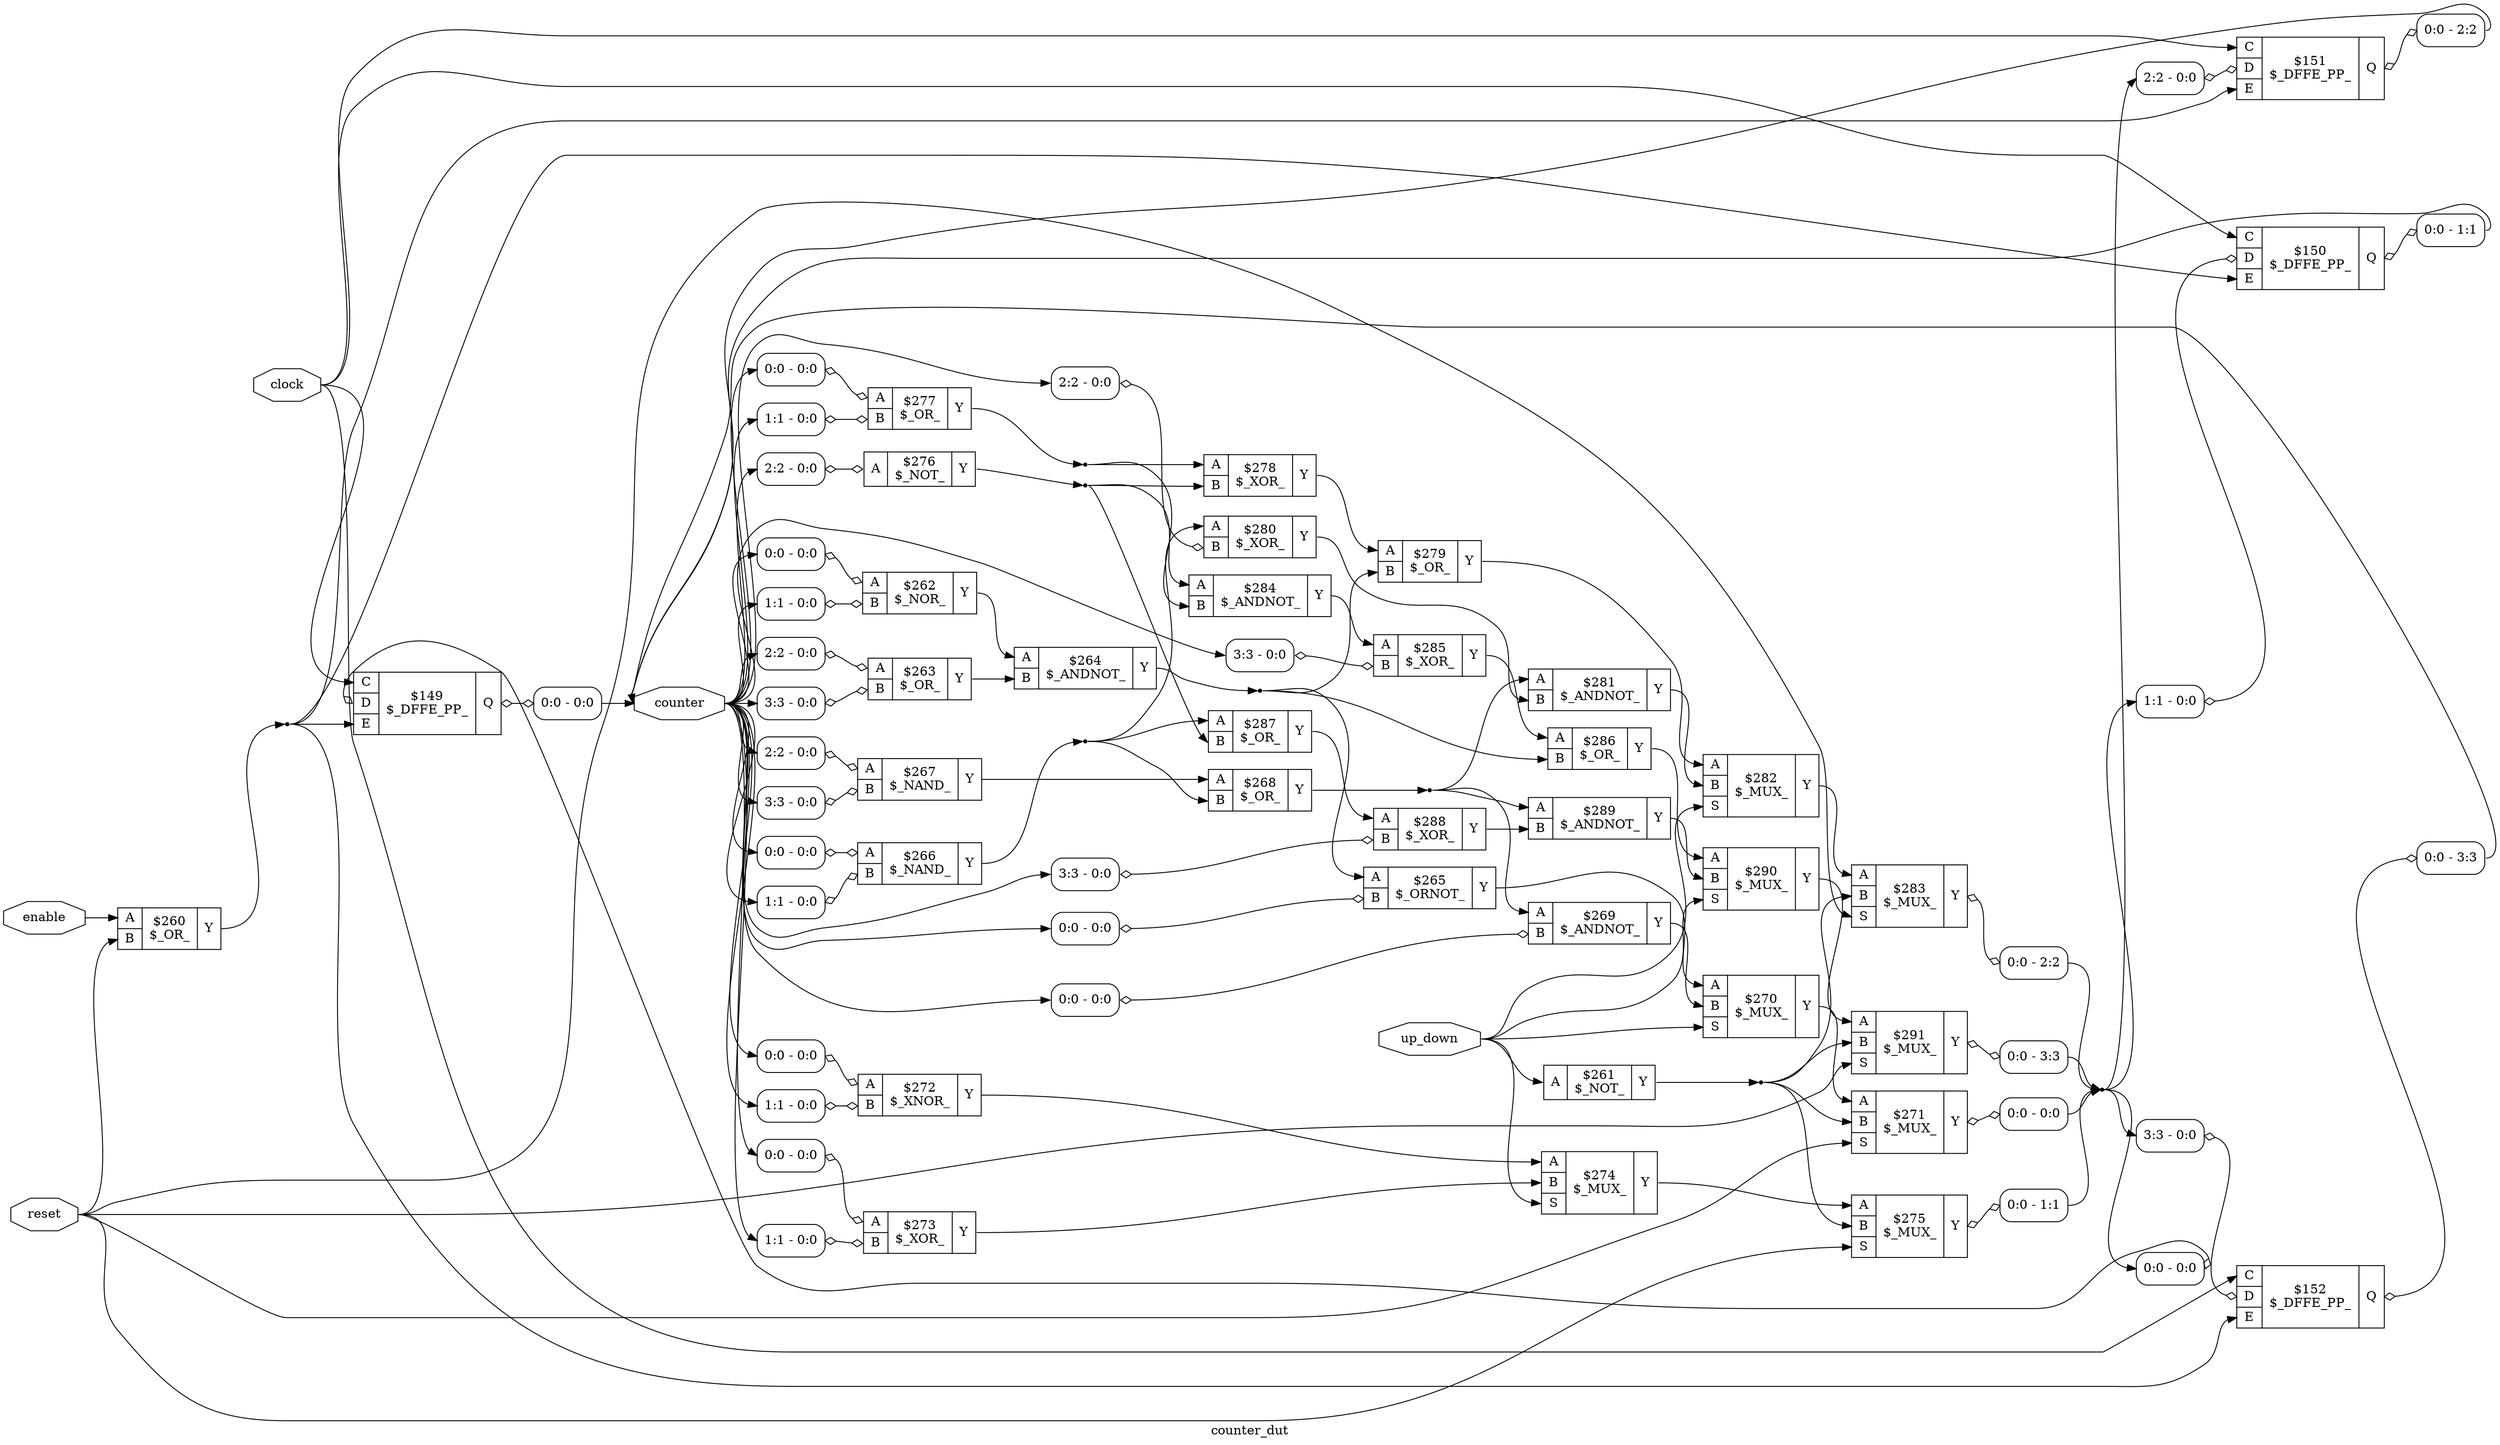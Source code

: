 digraph "counter_dut" {
label="counter_dut";
rankdir="LR";
remincross=true;
n30 [ shape=octagon, label="clock", color="black", fontcolor="black"];
n31 [ shape=octagon, label="counter", color="black", fontcolor="black"];
n32 [ shape=octagon, label="enable", color="black", fontcolor="black"];
n33 [ shape=octagon, label="reset", color="black", fontcolor="black"];
n34 [ shape=octagon, label="up_down", color="black", fontcolor="black"];
c38 [ shape=record, label="{{<p35> A|<p36> B}|$260\n$_OR_|{<p37> Y}}",  ];
c39 [ shape=record, label="{{<p35> A}|$261\n$_NOT_|{<p37> Y}}",  ];
c40 [ shape=record, label="{{<p35> A|<p36> B}|$262\n$_NOR_|{<p37> Y}}",  ];
x0 [ shape=record, style=rounded, label="<s0> 0:0 - 0:0 ", color="black", fontcolor="black" ];
x0:e -> c40:p35:w [arrowhead=odiamond, arrowtail=odiamond, dir=both, color="black", fontcolor="black", label=""];
x1 [ shape=record, style=rounded, label="<s0> 1:1 - 0:0 ", color="black", fontcolor="black" ];
x1:e -> c40:p36:w [arrowhead=odiamond, arrowtail=odiamond, dir=both, color="black", fontcolor="black", label=""];
c41 [ shape=record, label="{{<p35> A|<p36> B}|$263\n$_OR_|{<p37> Y}}",  ];
x2 [ shape=record, style=rounded, label="<s0> 2:2 - 0:0 ", color="black", fontcolor="black" ];
x2:e -> c41:p35:w [arrowhead=odiamond, arrowtail=odiamond, dir=both, color="black", fontcolor="black", label=""];
x3 [ shape=record, style=rounded, label="<s0> 3:3 - 0:0 ", color="black", fontcolor="black" ];
x3:e -> c41:p36:w [arrowhead=odiamond, arrowtail=odiamond, dir=both, color="black", fontcolor="black", label=""];
c42 [ shape=record, label="{{<p35> A|<p36> B}|$264\n$_ANDNOT_|{<p37> Y}}",  ];
c43 [ shape=record, label="{{<p35> A|<p36> B}|$265\n$_ORNOT_|{<p37> Y}}",  ];
x4 [ shape=record, style=rounded, label="<s0> 0:0 - 0:0 ", color="black", fontcolor="black" ];
x4:e -> c43:p36:w [arrowhead=odiamond, arrowtail=odiamond, dir=both, color="black", fontcolor="black", label=""];
c44 [ shape=record, label="{{<p35> A|<p36> B}|$266\n$_NAND_|{<p37> Y}}",  ];
x5 [ shape=record, style=rounded, label="<s0> 0:0 - 0:0 ", color="black", fontcolor="black" ];
x5:e -> c44:p35:w [arrowhead=odiamond, arrowtail=odiamond, dir=both, color="black", fontcolor="black", label=""];
x6 [ shape=record, style=rounded, label="<s0> 1:1 - 0:0 ", color="black", fontcolor="black" ];
x6:e -> c44:p36:w [arrowhead=odiamond, arrowtail=odiamond, dir=both, color="black", fontcolor="black", label=""];
c45 [ shape=record, label="{{<p35> A|<p36> B}|$267\n$_NAND_|{<p37> Y}}",  ];
x7 [ shape=record, style=rounded, label="<s0> 2:2 - 0:0 ", color="black", fontcolor="black" ];
x7:e -> c45:p35:w [arrowhead=odiamond, arrowtail=odiamond, dir=both, color="black", fontcolor="black", label=""];
x8 [ shape=record, style=rounded, label="<s0> 3:3 - 0:0 ", color="black", fontcolor="black" ];
x8:e -> c45:p36:w [arrowhead=odiamond, arrowtail=odiamond, dir=both, color="black", fontcolor="black", label=""];
c46 [ shape=record, label="{{<p35> A|<p36> B}|$268\n$_OR_|{<p37> Y}}",  ];
c47 [ shape=record, label="{{<p35> A|<p36> B}|$269\n$_ANDNOT_|{<p37> Y}}",  ];
x9 [ shape=record, style=rounded, label="<s0> 0:0 - 0:0 ", color="black", fontcolor="black" ];
x9:e -> c47:p36:w [arrowhead=odiamond, arrowtail=odiamond, dir=both, color="black", fontcolor="black", label=""];
c49 [ shape=record, label="{{<p35> A|<p36> B|<p48> S}|$270\n$_MUX_|{<p37> Y}}",  ];
c50 [ shape=record, label="{{<p35> A|<p36> B|<p48> S}|$271\n$_MUX_|{<p37> Y}}",  ];
x10 [ shape=record, style=rounded, label="<s0> 0:0 - 0:0 ", color="black", fontcolor="black" ];
c50:p37:e -> x10:w [arrowhead=odiamond, arrowtail=odiamond, dir=both, color="black", fontcolor="black", label=""];
c51 [ shape=record, label="{{<p35> A|<p36> B}|$272\n$_XNOR_|{<p37> Y}}",  ];
x11 [ shape=record, style=rounded, label="<s0> 0:0 - 0:0 ", color="black", fontcolor="black" ];
x11:e -> c51:p35:w [arrowhead=odiamond, arrowtail=odiamond, dir=both, color="black", fontcolor="black", label=""];
x12 [ shape=record, style=rounded, label="<s0> 1:1 - 0:0 ", color="black", fontcolor="black" ];
x12:e -> c51:p36:w [arrowhead=odiamond, arrowtail=odiamond, dir=both, color="black", fontcolor="black", label=""];
c52 [ shape=record, label="{{<p35> A|<p36> B}|$273\n$_XOR_|{<p37> Y}}",  ];
x13 [ shape=record, style=rounded, label="<s0> 0:0 - 0:0 ", color="black", fontcolor="black" ];
x13:e -> c52:p35:w [arrowhead=odiamond, arrowtail=odiamond, dir=both, color="black", fontcolor="black", label=""];
x14 [ shape=record, style=rounded, label="<s0> 1:1 - 0:0 ", color="black", fontcolor="black" ];
x14:e -> c52:p36:w [arrowhead=odiamond, arrowtail=odiamond, dir=both, color="black", fontcolor="black", label=""];
c53 [ shape=record, label="{{<p35> A|<p36> B|<p48> S}|$274\n$_MUX_|{<p37> Y}}",  ];
c54 [ shape=record, label="{{<p35> A|<p36> B|<p48> S}|$275\n$_MUX_|{<p37> Y}}",  ];
x15 [ shape=record, style=rounded, label="<s0> 0:0 - 1:1 ", color="black", fontcolor="black" ];
c54:p37:e -> x15:w [arrowhead=odiamond, arrowtail=odiamond, dir=both, color="black", fontcolor="black", label=""];
c55 [ shape=record, label="{{<p35> A}|$276\n$_NOT_|{<p37> Y}}",  ];
x16 [ shape=record, style=rounded, label="<s0> 2:2 - 0:0 ", color="black", fontcolor="black" ];
x16:e -> c55:p35:w [arrowhead=odiamond, arrowtail=odiamond, dir=both, color="black", fontcolor="black", label=""];
c56 [ shape=record, label="{{<p35> A|<p36> B}|$277\n$_OR_|{<p37> Y}}",  ];
x17 [ shape=record, style=rounded, label="<s0> 0:0 - 0:0 ", color="black", fontcolor="black" ];
x17:e -> c56:p35:w [arrowhead=odiamond, arrowtail=odiamond, dir=both, color="black", fontcolor="black", label=""];
x18 [ shape=record, style=rounded, label="<s0> 1:1 - 0:0 ", color="black", fontcolor="black" ];
x18:e -> c56:p36:w [arrowhead=odiamond, arrowtail=odiamond, dir=both, color="black", fontcolor="black", label=""];
c57 [ shape=record, label="{{<p35> A|<p36> B}|$278\n$_XOR_|{<p37> Y}}",  ];
c58 [ shape=record, label="{{<p35> A|<p36> B}|$279\n$_OR_|{<p37> Y}}",  ];
c59 [ shape=record, label="{{<p35> A|<p36> B}|$280\n$_XOR_|{<p37> Y}}",  ];
x19 [ shape=record, style=rounded, label="<s0> 2:2 - 0:0 ", color="black", fontcolor="black" ];
x19:e -> c59:p36:w [arrowhead=odiamond, arrowtail=odiamond, dir=both, color="black", fontcolor="black", label=""];
c60 [ shape=record, label="{{<p35> A|<p36> B}|$281\n$_ANDNOT_|{<p37> Y}}",  ];
c61 [ shape=record, label="{{<p35> A|<p36> B|<p48> S}|$282\n$_MUX_|{<p37> Y}}",  ];
c62 [ shape=record, label="{{<p35> A|<p36> B|<p48> S}|$283\n$_MUX_|{<p37> Y}}",  ];
x20 [ shape=record, style=rounded, label="<s0> 0:0 - 2:2 ", color="black", fontcolor="black" ];
c62:p37:e -> x20:w [arrowhead=odiamond, arrowtail=odiamond, dir=both, color="black", fontcolor="black", label=""];
c63 [ shape=record, label="{{<p35> A|<p36> B}|$284\n$_ANDNOT_|{<p37> Y}}",  ];
c64 [ shape=record, label="{{<p35> A|<p36> B}|$285\n$_XOR_|{<p37> Y}}",  ];
x21 [ shape=record, style=rounded, label="<s0> 3:3 - 0:0 ", color="black", fontcolor="black" ];
x21:e -> c64:p36:w [arrowhead=odiamond, arrowtail=odiamond, dir=both, color="black", fontcolor="black", label=""];
c65 [ shape=record, label="{{<p35> A|<p36> B}|$286\n$_OR_|{<p37> Y}}",  ];
c66 [ shape=record, label="{{<p35> A|<p36> B}|$287\n$_OR_|{<p37> Y}}",  ];
c67 [ shape=record, label="{{<p35> A|<p36> B}|$288\n$_XOR_|{<p37> Y}}",  ];
x22 [ shape=record, style=rounded, label="<s0> 3:3 - 0:0 ", color="black", fontcolor="black" ];
x22:e -> c67:p36:w [arrowhead=odiamond, arrowtail=odiamond, dir=both, color="black", fontcolor="black", label=""];
c68 [ shape=record, label="{{<p35> A|<p36> B}|$289\n$_ANDNOT_|{<p37> Y}}",  ];
c69 [ shape=record, label="{{<p35> A|<p36> B|<p48> S}|$290\n$_MUX_|{<p37> Y}}",  ];
c70 [ shape=record, label="{{<p35> A|<p36> B|<p48> S}|$291\n$_MUX_|{<p37> Y}}",  ];
x23 [ shape=record, style=rounded, label="<s0> 0:0 - 3:3 ", color="black", fontcolor="black" ];
c70:p37:e -> x23:w [arrowhead=odiamond, arrowtail=odiamond, dir=both, color="black", fontcolor="black", label=""];
c75 [ shape=record, label="{{<p71> C|<p72> D|<p73> E}|$149\n$_DFFE_PP_|{<p74> Q}}",  ];
x24 [ shape=record, style=rounded, label="<s0> 0:0 - 0:0 ", color="black", fontcolor="black" ];
x24:e -> c75:p72:w [arrowhead=odiamond, arrowtail=odiamond, dir=both, color="black", fontcolor="black", label=""];
x25 [ shape=record, style=rounded, label="<s0> 0:0 - 0:0 ", color="black", fontcolor="black" ];
c75:p74:e -> x25:w [arrowhead=odiamond, arrowtail=odiamond, dir=both, color="black", fontcolor="black", label=""];
c76 [ shape=record, label="{{<p71> C|<p72> D|<p73> E}|$150\n$_DFFE_PP_|{<p74> Q}}",  ];
x26 [ shape=record, style=rounded, label="<s0> 1:1 - 0:0 ", color="black", fontcolor="black" ];
x26:e -> c76:p72:w [arrowhead=odiamond, arrowtail=odiamond, dir=both, color="black", fontcolor="black", label=""];
x27 [ shape=record, style=rounded, label="<s0> 0:0 - 1:1 ", color="black", fontcolor="black" ];
c76:p74:e -> x27:w [arrowhead=odiamond, arrowtail=odiamond, dir=both, color="black", fontcolor="black", label=""];
c77 [ shape=record, label="{{<p71> C|<p72> D|<p73> E}|$151\n$_DFFE_PP_|{<p74> Q}}",  ];
x28 [ shape=record, style=rounded, label="<s0> 2:2 - 0:0 ", color="black", fontcolor="black" ];
x28:e -> c77:p72:w [arrowhead=odiamond, arrowtail=odiamond, dir=both, color="black", fontcolor="black", label=""];
x29 [ shape=record, style=rounded, label="<s0> 0:0 - 2:2 ", color="black", fontcolor="black" ];
c77:p74:e -> x29:w [arrowhead=odiamond, arrowtail=odiamond, dir=both, color="black", fontcolor="black", label=""];
c78 [ shape=record, label="{{<p71> C|<p72> D|<p73> E}|$152\n$_DFFE_PP_|{<p74> Q}}",  ];
x30 [ shape=record, style=rounded, label="<s0> 3:3 - 0:0 ", color="black", fontcolor="black" ];
x30:e -> c78:p72:w [arrowhead=odiamond, arrowtail=odiamond, dir=both, color="black", fontcolor="black", label=""];
x31 [ shape=record, style=rounded, label="<s0> 0:0 - 3:3 ", color="black", fontcolor="black" ];
c78:p74:e -> x31:w [arrowhead=odiamond, arrowtail=odiamond, dir=both, color="black", fontcolor="black", label=""];
n1 [ shape=point ];
x10:s0:e -> n1:w [color="black", fontcolor="black", label=""];
x15:s0:e -> n1:w [color="black", fontcolor="black", label=""];
x20:s0:e -> n1:w [color="black", fontcolor="black", label=""];
x23:s0:e -> n1:w [color="black", fontcolor="black", label=""];
n1:e -> x24:s0:w [color="black", fontcolor="black", label=""];
n1:e -> x26:s0:w [color="black", fontcolor="black", label=""];
n1:e -> x28:s0:w [color="black", fontcolor="black", label=""];
n1:e -> x30:s0:w [color="black", fontcolor="black", label=""];
n10 [ shape=point ];
c46:p37:e -> n10:w [color="black", fontcolor="black", label=""];
n10:e -> c47:p35:w [color="black", fontcolor="black", label=""];
n10:e -> c60:p35:w [color="black", fontcolor="black", label=""];
n10:e -> c68:p35:w [color="black", fontcolor="black", label=""];
c47:p37:e -> c49:p36:w [color="black", fontcolor="black", label=""];
c49:p37:e -> c50:p35:w [color="black", fontcolor="black", label=""];
c51:p37:e -> c53:p35:w [color="black", fontcolor="black", label=""];
c52:p37:e -> c53:p36:w [color="black", fontcolor="black", label=""];
c53:p37:e -> c54:p35:w [color="black", fontcolor="black", label=""];
n16 [ shape=point ];
c55:p37:e -> n16:w [color="black", fontcolor="black", label=""];
n16:e -> c57:p36:w [color="black", fontcolor="black", label=""];
n16:e -> c63:p35:w [color="black", fontcolor="black", label=""];
n16:e -> c66:p36:w [color="black", fontcolor="black", label=""];
n17 [ shape=point ];
c56:p37:e -> n17:w [color="black", fontcolor="black", label=""];
n17:e -> c57:p35:w [color="black", fontcolor="black", label=""];
n17:e -> c63:p36:w [color="black", fontcolor="black", label=""];
c57:p37:e -> c58:p35:w [color="black", fontcolor="black", label=""];
c58:p37:e -> c61:p35:w [color="black", fontcolor="black", label=""];
n2 [ shape=point ];
c38:p37:e -> n2:w [color="black", fontcolor="black", label=""];
n2:e -> c75:p73:w [color="black", fontcolor="black", label=""];
n2:e -> c76:p73:w [color="black", fontcolor="black", label=""];
n2:e -> c77:p73:w [color="black", fontcolor="black", label=""];
n2:e -> c78:p73:w [color="black", fontcolor="black", label=""];
c59:p37:e -> c60:p36:w [color="black", fontcolor="black", label=""];
c60:p37:e -> c61:p36:w [color="black", fontcolor="black", label=""];
c61:p37:e -> c62:p35:w [color="black", fontcolor="black", label=""];
c63:p37:e -> c64:p35:w [color="black", fontcolor="black", label=""];
c64:p37:e -> c65:p35:w [color="black", fontcolor="black", label=""];
c65:p37:e -> c69:p35:w [color="black", fontcolor="black", label=""];
c66:p37:e -> c67:p35:w [color="black", fontcolor="black", label=""];
c67:p37:e -> c68:p36:w [color="black", fontcolor="black", label=""];
c68:p37:e -> c69:p36:w [color="black", fontcolor="black", label=""];
c69:p37:e -> c70:p35:w [color="black", fontcolor="black", label=""];
n3 [ shape=point ];
c39:p37:e -> n3:w [color="black", fontcolor="black", label=""];
n3:e -> c50:p36:w [color="black", fontcolor="black", label=""];
n3:e -> c54:p36:w [color="black", fontcolor="black", label=""];
n3:e -> c62:p36:w [color="black", fontcolor="black", label=""];
n3:e -> c70:p36:w [color="black", fontcolor="black", label=""];
n30:e -> c75:p71:w [color="black", fontcolor="black", label=""];
n30:e -> c76:p71:w [color="black", fontcolor="black", label=""];
n30:e -> c77:p71:w [color="black", fontcolor="black", label=""];
n30:e -> c78:p71:w [color="black", fontcolor="black", label=""];
x25:s0:e -> n31:w [color="black", fontcolor="black", label=""];
x27:s0:e -> n31:w [color="black", fontcolor="black", label=""];
x29:s0:e -> n31:w [color="black", fontcolor="black", label=""];
x31:s0:e -> n31:w [color="black", fontcolor="black", label=""];
n31:e -> x0:s0:w [color="black", fontcolor="black", label=""];
n31:e -> x11:s0:w [color="black", fontcolor="black", label=""];
n31:e -> x12:s0:w [color="black", fontcolor="black", label=""];
n31:e -> x13:s0:w [color="black", fontcolor="black", label=""];
n31:e -> x14:s0:w [color="black", fontcolor="black", label=""];
n31:e -> x16:s0:w [color="black", fontcolor="black", label=""];
n31:e -> x17:s0:w [color="black", fontcolor="black", label=""];
n31:e -> x18:s0:w [color="black", fontcolor="black", label=""];
n31:e -> x19:s0:w [color="black", fontcolor="black", label=""];
n31:e -> x1:s0:w [color="black", fontcolor="black", label=""];
n31:e -> x21:s0:w [color="black", fontcolor="black", label=""];
n31:e -> x22:s0:w [color="black", fontcolor="black", label=""];
n31:e -> x2:s0:w [color="black", fontcolor="black", label=""];
n31:e -> x3:s0:w [color="black", fontcolor="black", label=""];
n31:e -> x4:s0:w [color="black", fontcolor="black", label=""];
n31:e -> x5:s0:w [color="black", fontcolor="black", label=""];
n31:e -> x6:s0:w [color="black", fontcolor="black", label=""];
n31:e -> x7:s0:w [color="black", fontcolor="black", label=""];
n31:e -> x8:s0:w [color="black", fontcolor="black", label=""];
n31:e -> x9:s0:w [color="black", fontcolor="black", label=""];
n32:e -> c38:p35:w [color="black", fontcolor="black", label=""];
n33:e -> c38:p36:w [color="black", fontcolor="black", label=""];
n33:e -> c50:p48:w [color="black", fontcolor="black", label=""];
n33:e -> c54:p48:w [color="black", fontcolor="black", label=""];
n33:e -> c62:p48:w [color="black", fontcolor="black", label=""];
n33:e -> c70:p48:w [color="black", fontcolor="black", label=""];
n34:e -> c39:p35:w [color="black", fontcolor="black", label=""];
n34:e -> c49:p48:w [color="black", fontcolor="black", label=""];
n34:e -> c53:p48:w [color="black", fontcolor="black", label=""];
n34:e -> c61:p48:w [color="black", fontcolor="black", label=""];
n34:e -> c69:p48:w [color="black", fontcolor="black", label=""];
c40:p37:e -> c42:p35:w [color="black", fontcolor="black", label=""];
c41:p37:e -> c42:p36:w [color="black", fontcolor="black", label=""];
n6 [ shape=point ];
c42:p37:e -> n6:w [color="black", fontcolor="black", label=""];
n6:e -> c43:p35:w [color="black", fontcolor="black", label=""];
n6:e -> c58:p36:w [color="black", fontcolor="black", label=""];
n6:e -> c65:p36:w [color="black", fontcolor="black", label=""];
c43:p37:e -> c49:p35:w [color="black", fontcolor="black", label=""];
n8 [ shape=point ];
c44:p37:e -> n8:w [color="black", fontcolor="black", label=""];
n8:e -> c46:p36:w [color="black", fontcolor="black", label=""];
n8:e -> c59:p35:w [color="black", fontcolor="black", label=""];
n8:e -> c66:p35:w [color="black", fontcolor="black", label=""];
c45:p37:e -> c46:p35:w [color="black", fontcolor="black", label=""];
}
